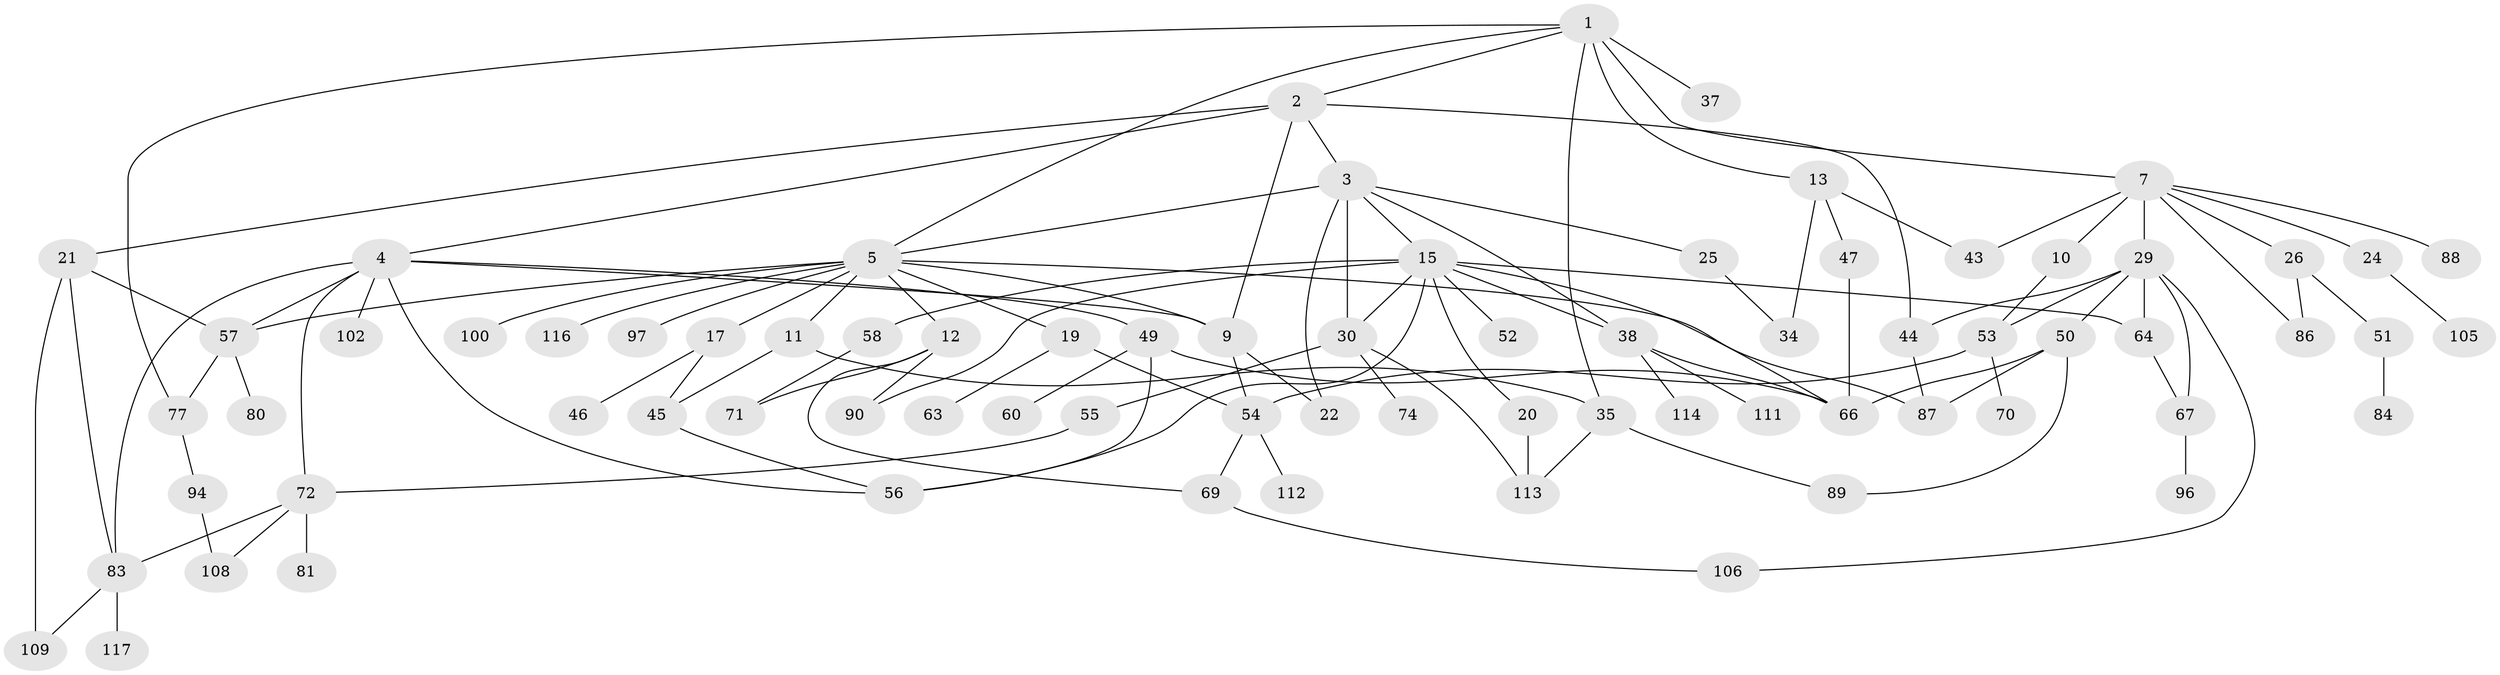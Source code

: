 // original degree distribution, {7: 0.02564102564102564, 5: 0.05128205128205128, 8: 0.008547008547008548, 2: 0.29914529914529914, 6: 0.03418803418803419, 3: 0.19658119658119658, 4: 0.1452991452991453, 1: 0.23931623931623933}
// Generated by graph-tools (version 1.1) at 2025/41/03/06/25 10:41:28]
// undirected, 76 vertices, 116 edges
graph export_dot {
graph [start="1"]
  node [color=gray90,style=filled];
  1 [super="+42"];
  2 [super="+18"];
  3 [super="+6"];
  4 [super="+14"];
  5 [super="+8"];
  7 [super="+16"];
  9 [super="+39"];
  10 [super="+33"];
  11 [super="+28"];
  12 [super="+65"];
  13;
  15 [super="+23"];
  17 [super="+27"];
  19 [super="+91"];
  20 [super="+61"];
  21 [super="+31"];
  22;
  24 [super="+115"];
  25;
  26 [super="+40"];
  29 [super="+32"];
  30 [super="+48"];
  34 [super="+36"];
  35 [super="+41"];
  37;
  38 [super="+95"];
  43;
  44 [super="+76"];
  45 [super="+103"];
  46;
  47;
  49 [super="+79"];
  50 [super="+92"];
  51;
  52;
  53 [super="+85"];
  54 [super="+73"];
  55;
  56 [super="+101"];
  57 [super="+62"];
  58 [super="+59"];
  60;
  63;
  64 [super="+98"];
  66 [super="+68"];
  67 [super="+93"];
  69 [super="+75"];
  70;
  71 [super="+82"];
  72 [super="+104"];
  74;
  77 [super="+78"];
  80;
  81;
  83 [super="+110"];
  84;
  86;
  87 [super="+99"];
  88;
  89 [super="+107"];
  90;
  94;
  96;
  97;
  100;
  102;
  105;
  106;
  108;
  109;
  111;
  112;
  113;
  114;
  116;
  117;
  1 -- 2;
  1 -- 7 [weight=2];
  1 -- 13;
  1 -- 37;
  1 -- 77;
  1 -- 5;
  1 -- 35;
  2 -- 3;
  2 -- 4;
  2 -- 21;
  2 -- 9;
  2 -- 44;
  3 -- 5;
  3 -- 15;
  3 -- 25;
  3 -- 38;
  3 -- 22;
  3 -- 30;
  4 -- 9;
  4 -- 49;
  4 -- 83;
  4 -- 102;
  4 -- 56;
  4 -- 72;
  4 -- 57;
  5 -- 12;
  5 -- 17;
  5 -- 19;
  5 -- 97;
  5 -- 100;
  5 -- 57;
  5 -- 116;
  5 -- 11;
  5 -- 9;
  5 -- 87;
  7 -- 10;
  7 -- 24;
  7 -- 86;
  7 -- 88;
  7 -- 26;
  7 -- 43;
  7 -- 29;
  9 -- 54;
  9 -- 22;
  10 -- 53;
  11 -- 35;
  11 -- 45;
  12 -- 71;
  12 -- 90;
  12 -- 69;
  13 -- 47;
  13 -- 43;
  13 -- 34;
  15 -- 20;
  15 -- 30;
  15 -- 52;
  15 -- 58;
  15 -- 90;
  15 -- 64;
  15 -- 66;
  15 -- 38;
  15 -- 56;
  17 -- 46;
  17 -- 45;
  19 -- 63;
  19 -- 54;
  20 -- 113;
  21 -- 109;
  21 -- 83;
  21 -- 57;
  24 -- 105;
  25 -- 34;
  26 -- 51;
  26 -- 86;
  29 -- 44;
  29 -- 50;
  29 -- 106;
  29 -- 67 [weight=2];
  29 -- 64;
  29 -- 53;
  30 -- 55;
  30 -- 74;
  30 -- 113;
  35 -- 89;
  35 -- 113;
  38 -- 66;
  38 -- 111;
  38 -- 114;
  44 -- 87;
  45 -- 56;
  47 -- 66;
  49 -- 60;
  49 -- 66;
  49 -- 56;
  50 -- 66;
  50 -- 87;
  50 -- 89;
  51 -- 84;
  53 -- 70;
  53 -- 54;
  54 -- 112;
  54 -- 69;
  55 -- 72;
  57 -- 80;
  57 -- 77;
  58 -- 71;
  64 -- 67;
  67 -- 96;
  69 -- 106;
  72 -- 81;
  72 -- 108;
  72 -- 83;
  77 -- 94;
  83 -- 109;
  83 -- 117;
  94 -- 108;
}
